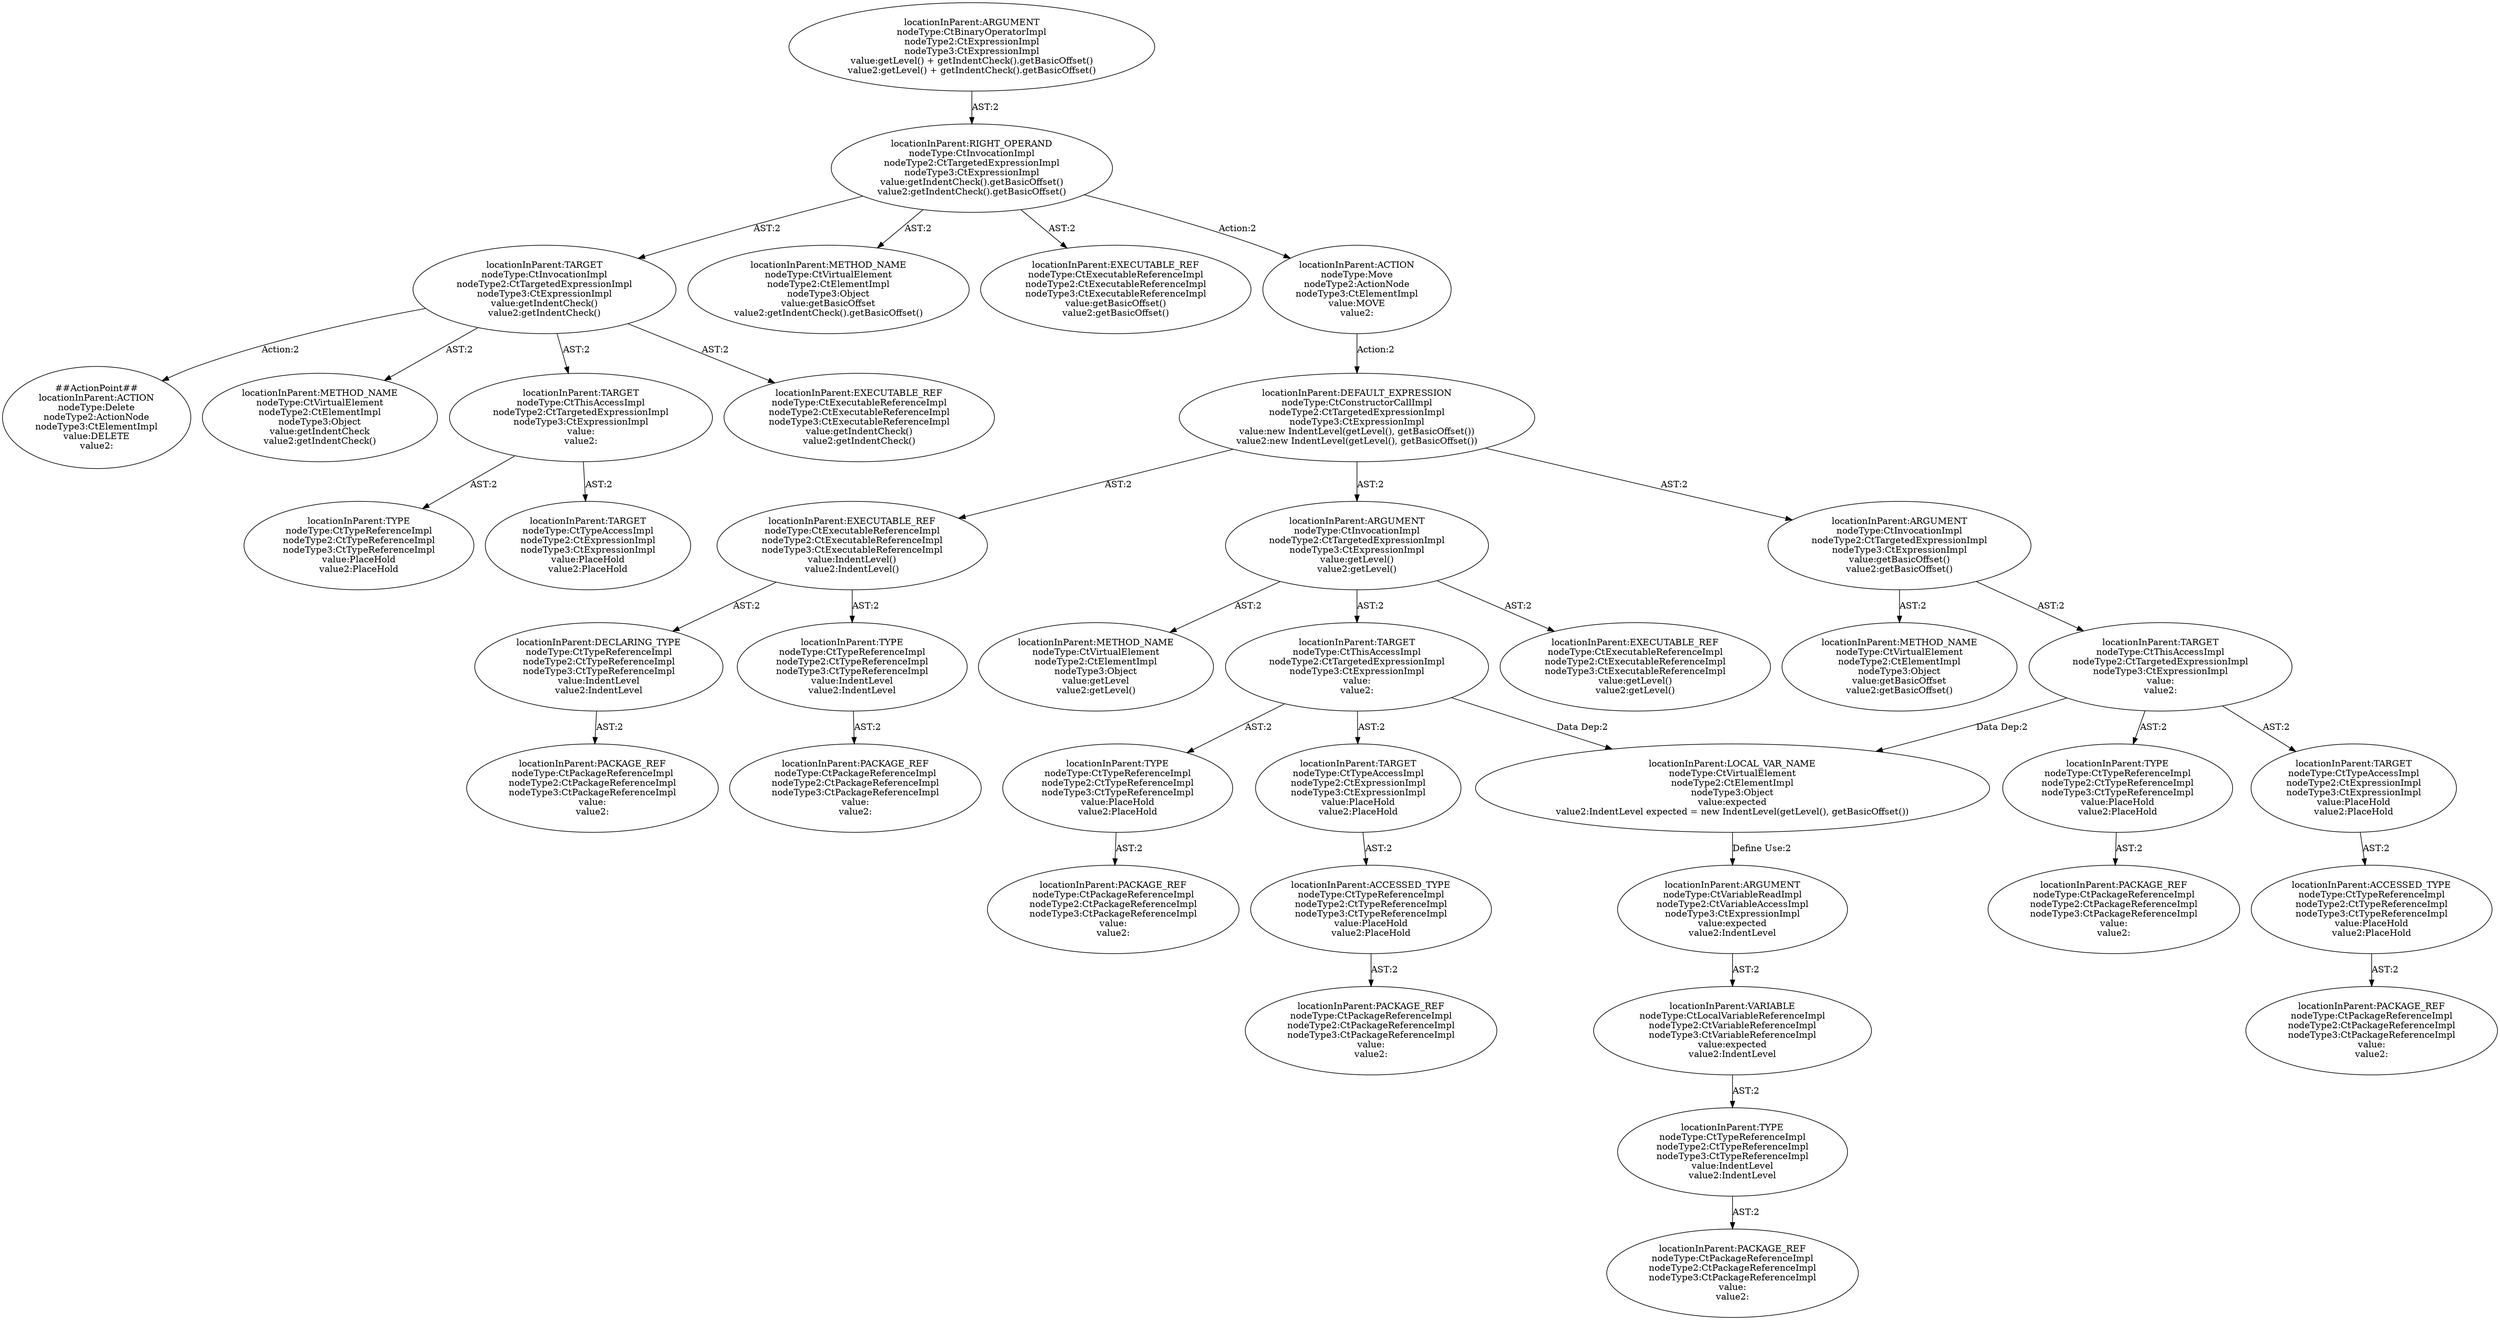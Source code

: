 digraph "Pattern" {
0 [label="##ActionPoint##
locationInParent:ACTION
nodeType:Delete
nodeType2:ActionNode
nodeType3:CtElementImpl
value:DELETE
value2:" shape=ellipse]
1 [label="locationInParent:TARGET
nodeType:CtInvocationImpl
nodeType2:CtTargetedExpressionImpl
nodeType3:CtExpressionImpl
value:getIndentCheck()
value2:getIndentCheck()" shape=ellipse]
2 [label="locationInParent:RIGHT_OPERAND
nodeType:CtInvocationImpl
nodeType2:CtTargetedExpressionImpl
nodeType3:CtExpressionImpl
value:getIndentCheck().getBasicOffset()
value2:getIndentCheck().getBasicOffset()" shape=ellipse]
3 [label="locationInParent:ARGUMENT
nodeType:CtBinaryOperatorImpl
nodeType2:CtExpressionImpl
nodeType3:CtExpressionImpl
value:getLevel() + getIndentCheck().getBasicOffset()
value2:getLevel() + getIndentCheck().getBasicOffset()" shape=ellipse]
4 [label="locationInParent:METHOD_NAME
nodeType:CtVirtualElement
nodeType2:CtElementImpl
nodeType3:Object
value:getBasicOffset
value2:getIndentCheck().getBasicOffset()" shape=ellipse]
5 [label="locationInParent:EXECUTABLE_REF
nodeType:CtExecutableReferenceImpl
nodeType2:CtExecutableReferenceImpl
nodeType3:CtExecutableReferenceImpl
value:getBasicOffset()
value2:getBasicOffset()" shape=ellipse]
6 [label="locationInParent:ACTION
nodeType:Move
nodeType2:ActionNode
nodeType3:CtElementImpl
value:MOVE
value2:" shape=ellipse]
7 [label="locationInParent:DEFAULT_EXPRESSION
nodeType:CtConstructorCallImpl
nodeType2:CtTargetedExpressionImpl
nodeType3:CtExpressionImpl
value:new IndentLevel(getLevel(), getBasicOffset())
value2:new IndentLevel(getLevel(), getBasicOffset())" shape=ellipse]
8 [label="locationInParent:EXECUTABLE_REF
nodeType:CtExecutableReferenceImpl
nodeType2:CtExecutableReferenceImpl
nodeType3:CtExecutableReferenceImpl
value:IndentLevel()
value2:IndentLevel()" shape=ellipse]
9 [label="locationInParent:DECLARING_TYPE
nodeType:CtTypeReferenceImpl
nodeType2:CtTypeReferenceImpl
nodeType3:CtTypeReferenceImpl
value:IndentLevel
value2:IndentLevel" shape=ellipse]
10 [label="locationInParent:PACKAGE_REF
nodeType:CtPackageReferenceImpl
nodeType2:CtPackageReferenceImpl
nodeType3:CtPackageReferenceImpl
value:
value2:" shape=ellipse]
11 [label="locationInParent:TYPE
nodeType:CtTypeReferenceImpl
nodeType2:CtTypeReferenceImpl
nodeType3:CtTypeReferenceImpl
value:IndentLevel
value2:IndentLevel" shape=ellipse]
12 [label="locationInParent:PACKAGE_REF
nodeType:CtPackageReferenceImpl
nodeType2:CtPackageReferenceImpl
nodeType3:CtPackageReferenceImpl
value:
value2:" shape=ellipse]
13 [label="locationInParent:ARGUMENT
nodeType:CtInvocationImpl
nodeType2:CtTargetedExpressionImpl
nodeType3:CtExpressionImpl
value:getLevel()
value2:getLevel()" shape=ellipse]
14 [label="locationInParent:METHOD_NAME
nodeType:CtVirtualElement
nodeType2:CtElementImpl
nodeType3:Object
value:getLevel
value2:getLevel()" shape=ellipse]
15 [label="locationInParent:TARGET
nodeType:CtThisAccessImpl
nodeType2:CtTargetedExpressionImpl
nodeType3:CtExpressionImpl
value:
value2:" shape=ellipse]
16 [label="locationInParent:TYPE
nodeType:CtTypeReferenceImpl
nodeType2:CtTypeReferenceImpl
nodeType3:CtTypeReferenceImpl
value:PlaceHold
value2:PlaceHold" shape=ellipse]
17 [label="locationInParent:PACKAGE_REF
nodeType:CtPackageReferenceImpl
nodeType2:CtPackageReferenceImpl
nodeType3:CtPackageReferenceImpl
value:
value2:" shape=ellipse]
18 [label="locationInParent:TARGET
nodeType:CtTypeAccessImpl
nodeType2:CtExpressionImpl
nodeType3:CtExpressionImpl
value:PlaceHold
value2:PlaceHold" shape=ellipse]
19 [label="locationInParent:ACCESSED_TYPE
nodeType:CtTypeReferenceImpl
nodeType2:CtTypeReferenceImpl
nodeType3:CtTypeReferenceImpl
value:PlaceHold
value2:PlaceHold" shape=ellipse]
20 [label="locationInParent:PACKAGE_REF
nodeType:CtPackageReferenceImpl
nodeType2:CtPackageReferenceImpl
nodeType3:CtPackageReferenceImpl
value:
value2:" shape=ellipse]
21 [label="locationInParent:LOCAL_VAR_NAME
nodeType:CtVirtualElement
nodeType2:CtElementImpl
nodeType3:Object
value:expected
value2:IndentLevel expected = new IndentLevel(getLevel(), getBasicOffset())" shape=ellipse]
22 [label="locationInParent:ARGUMENT
nodeType:CtVariableReadImpl
nodeType2:CtVariableAccessImpl
nodeType3:CtExpressionImpl
value:expected
value2:IndentLevel" shape=ellipse]
23 [label="locationInParent:VARIABLE
nodeType:CtLocalVariableReferenceImpl
nodeType2:CtVariableReferenceImpl
nodeType3:CtVariableReferenceImpl
value:expected
value2:IndentLevel" shape=ellipse]
24 [label="locationInParent:TYPE
nodeType:CtTypeReferenceImpl
nodeType2:CtTypeReferenceImpl
nodeType3:CtTypeReferenceImpl
value:IndentLevel
value2:IndentLevel" shape=ellipse]
25 [label="locationInParent:PACKAGE_REF
nodeType:CtPackageReferenceImpl
nodeType2:CtPackageReferenceImpl
nodeType3:CtPackageReferenceImpl
value:
value2:" shape=ellipse]
26 [label="locationInParent:EXECUTABLE_REF
nodeType:CtExecutableReferenceImpl
nodeType2:CtExecutableReferenceImpl
nodeType3:CtExecutableReferenceImpl
value:getLevel()
value2:getLevel()" shape=ellipse]
27 [label="locationInParent:ARGUMENT
nodeType:CtInvocationImpl
nodeType2:CtTargetedExpressionImpl
nodeType3:CtExpressionImpl
value:getBasicOffset()
value2:getBasicOffset()" shape=ellipse]
28 [label="locationInParent:METHOD_NAME
nodeType:CtVirtualElement
nodeType2:CtElementImpl
nodeType3:Object
value:getBasicOffset
value2:getBasicOffset()" shape=ellipse]
29 [label="locationInParent:TARGET
nodeType:CtThisAccessImpl
nodeType2:CtTargetedExpressionImpl
nodeType3:CtExpressionImpl
value:
value2:" shape=ellipse]
30 [label="locationInParent:TYPE
nodeType:CtTypeReferenceImpl
nodeType2:CtTypeReferenceImpl
nodeType3:CtTypeReferenceImpl
value:PlaceHold
value2:PlaceHold" shape=ellipse]
31 [label="locationInParent:PACKAGE_REF
nodeType:CtPackageReferenceImpl
nodeType2:CtPackageReferenceImpl
nodeType3:CtPackageReferenceImpl
value:
value2:" shape=ellipse]
32 [label="locationInParent:TARGET
nodeType:CtTypeAccessImpl
nodeType2:CtExpressionImpl
nodeType3:CtExpressionImpl
value:PlaceHold
value2:PlaceHold" shape=ellipse]
33 [label="locationInParent:ACCESSED_TYPE
nodeType:CtTypeReferenceImpl
nodeType2:CtTypeReferenceImpl
nodeType3:CtTypeReferenceImpl
value:PlaceHold
value2:PlaceHold" shape=ellipse]
34 [label="locationInParent:PACKAGE_REF
nodeType:CtPackageReferenceImpl
nodeType2:CtPackageReferenceImpl
nodeType3:CtPackageReferenceImpl
value:
value2:" shape=ellipse]
35 [label="locationInParent:METHOD_NAME
nodeType:CtVirtualElement
nodeType2:CtElementImpl
nodeType3:Object
value:getIndentCheck
value2:getIndentCheck()" shape=ellipse]
36 [label="locationInParent:TARGET
nodeType:CtThisAccessImpl
nodeType2:CtTargetedExpressionImpl
nodeType3:CtExpressionImpl
value:
value2:" shape=ellipse]
37 [label="locationInParent:TYPE
nodeType:CtTypeReferenceImpl
nodeType2:CtTypeReferenceImpl
nodeType3:CtTypeReferenceImpl
value:PlaceHold
value2:PlaceHold" shape=ellipse]
38 [label="locationInParent:TARGET
nodeType:CtTypeAccessImpl
nodeType2:CtExpressionImpl
nodeType3:CtExpressionImpl
value:PlaceHold
value2:PlaceHold" shape=ellipse]
39 [label="locationInParent:EXECUTABLE_REF
nodeType:CtExecutableReferenceImpl
nodeType2:CtExecutableReferenceImpl
nodeType3:CtExecutableReferenceImpl
value:getIndentCheck()
value2:getIndentCheck()" shape=ellipse]
1 -> 0 [label="Action:2"];
1 -> 35 [label="AST:2"];
1 -> 36 [label="AST:2"];
1 -> 39 [label="AST:2"];
2 -> 1 [label="AST:2"];
2 -> 4 [label="AST:2"];
2 -> 5 [label="AST:2"];
2 -> 6 [label="Action:2"];
3 -> 2 [label="AST:2"];
6 -> 7 [label="Action:2"];
7 -> 8 [label="AST:2"];
7 -> 13 [label="AST:2"];
7 -> 27 [label="AST:2"];
8 -> 9 [label="AST:2"];
8 -> 11 [label="AST:2"];
9 -> 10 [label="AST:2"];
11 -> 12 [label="AST:2"];
13 -> 14 [label="AST:2"];
13 -> 15 [label="AST:2"];
13 -> 26 [label="AST:2"];
15 -> 16 [label="AST:2"];
15 -> 18 [label="AST:2"];
15 -> 21 [label="Data Dep:2"];
16 -> 17 [label="AST:2"];
18 -> 19 [label="AST:2"];
19 -> 20 [label="AST:2"];
21 -> 22 [label="Define Use:2"];
22 -> 23 [label="AST:2"];
23 -> 24 [label="AST:2"];
24 -> 25 [label="AST:2"];
27 -> 28 [label="AST:2"];
27 -> 29 [label="AST:2"];
29 -> 21 [label="Data Dep:2"];
29 -> 30 [label="AST:2"];
29 -> 32 [label="AST:2"];
30 -> 31 [label="AST:2"];
32 -> 33 [label="AST:2"];
33 -> 34 [label="AST:2"];
36 -> 37 [label="AST:2"];
36 -> 38 [label="AST:2"];
}